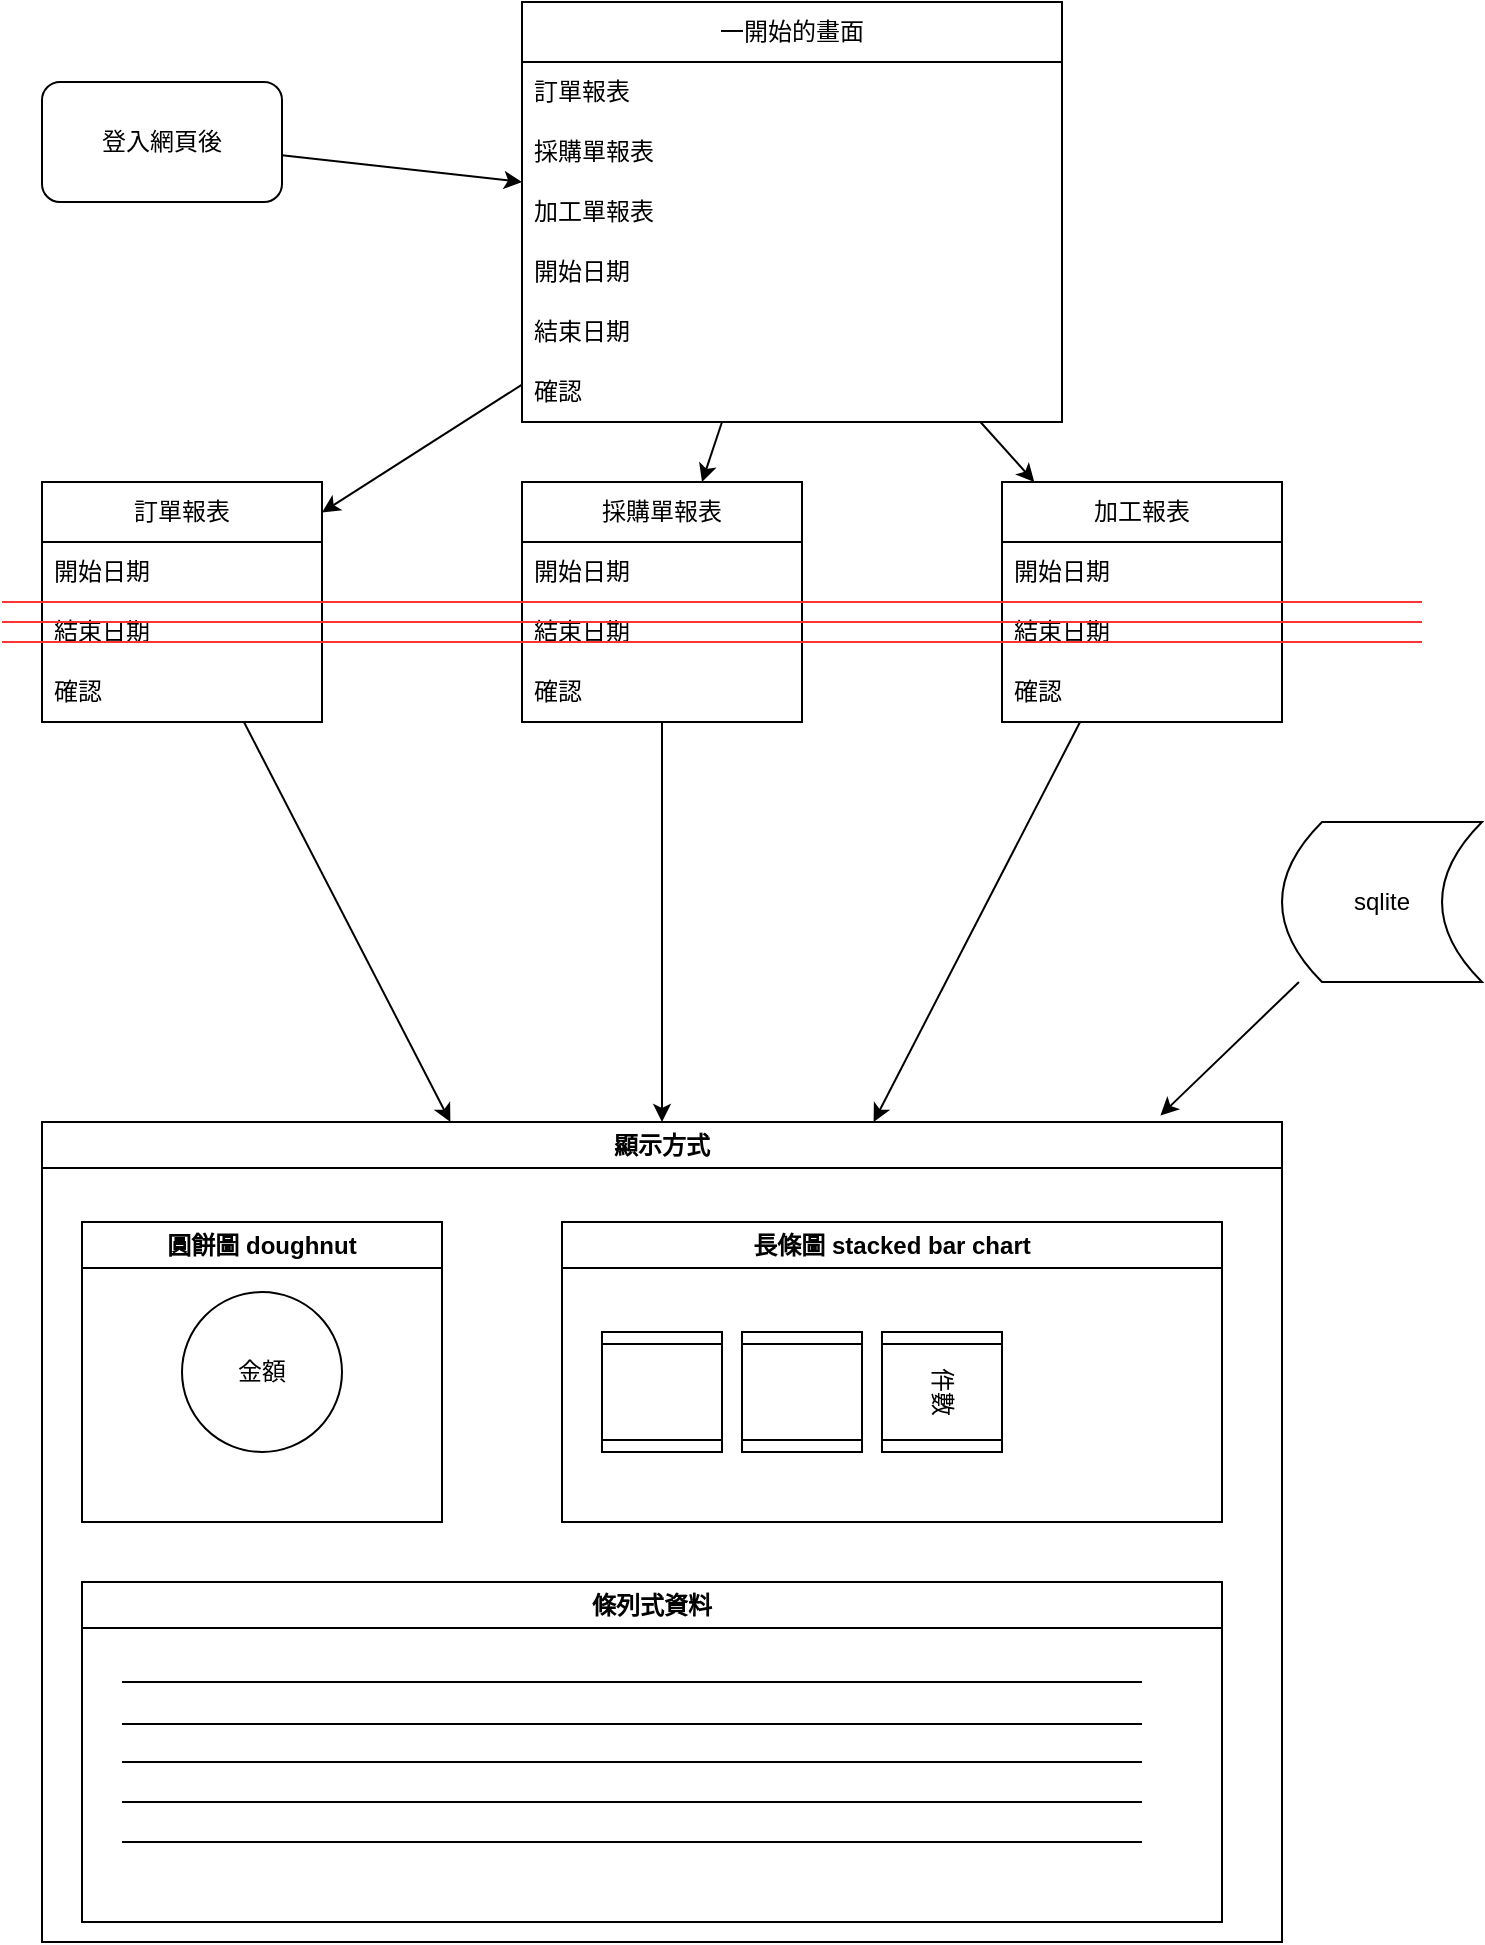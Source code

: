 <mxfile>
    <diagram id="M5Lc_JmntNfa22ZMiUt4" name="第1頁">
        <mxGraphModel dx="535" dy="305" grid="1" gridSize="10" guides="1" tooltips="1" connect="1" arrows="1" fold="1" page="1" pageScale="1" pageWidth="827" pageHeight="1169" math="0" shadow="0">
            <root>
                <mxCell id="0"/>
                <mxCell id="1" parent="0"/>
                <mxCell id="7" style="edgeStyle=none;html=1;" parent="1" source="2" target="3" edge="1">
                    <mxGeometry relative="1" as="geometry"/>
                </mxCell>
                <mxCell id="2" value="登入網頁後" style="rounded=1;whiteSpace=wrap;html=1;" parent="1" vertex="1">
                    <mxGeometry x="40" y="80" width="120" height="60" as="geometry"/>
                </mxCell>
                <mxCell id="20" style="edgeStyle=none;html=1;" parent="1" source="3" target="8" edge="1">
                    <mxGeometry relative="1" as="geometry"/>
                </mxCell>
                <mxCell id="21" style="edgeStyle=none;html=1;" parent="1" source="3" target="12" edge="1">
                    <mxGeometry relative="1" as="geometry"/>
                </mxCell>
                <mxCell id="22" style="edgeStyle=none;html=1;" parent="1" source="3" target="16" edge="1">
                    <mxGeometry relative="1" as="geometry"/>
                </mxCell>
                <mxCell id="3" value="一開始的畫面" style="swimlane;fontStyle=0;childLayout=stackLayout;horizontal=1;startSize=30;horizontalStack=0;resizeParent=1;resizeParentMax=0;resizeLast=0;collapsible=1;marginBottom=0;whiteSpace=wrap;html=1;" parent="1" vertex="1">
                    <mxGeometry x="280" y="40" width="270" height="210" as="geometry"/>
                </mxCell>
                <mxCell id="4" value="訂單報表" style="text;strokeColor=none;fillColor=none;align=left;verticalAlign=middle;spacingLeft=4;spacingRight=4;overflow=hidden;points=[[0,0.5],[1,0.5]];portConstraint=eastwest;rotatable=0;whiteSpace=wrap;html=1;" parent="3" vertex="1">
                    <mxGeometry y="30" width="270" height="30" as="geometry"/>
                </mxCell>
                <mxCell id="5" value="採購單報表" style="text;strokeColor=none;fillColor=none;align=left;verticalAlign=middle;spacingLeft=4;spacingRight=4;overflow=hidden;points=[[0,0.5],[1,0.5]];portConstraint=eastwest;rotatable=0;whiteSpace=wrap;html=1;" parent="3" vertex="1">
                    <mxGeometry y="60" width="270" height="30" as="geometry"/>
                </mxCell>
                <mxCell id="6" value="加工單報表" style="text;strokeColor=none;fillColor=none;align=left;verticalAlign=middle;spacingLeft=4;spacingRight=4;overflow=hidden;points=[[0,0.5],[1,0.5]];portConstraint=eastwest;rotatable=0;whiteSpace=wrap;html=1;" parent="3" vertex="1">
                    <mxGeometry y="90" width="270" height="30" as="geometry"/>
                </mxCell>
                <mxCell id="45" value="開始日期" style="text;strokeColor=none;fillColor=none;align=left;verticalAlign=middle;spacingLeft=4;spacingRight=4;overflow=hidden;points=[[0,0.5],[1,0.5]];portConstraint=eastwest;rotatable=0;whiteSpace=wrap;html=1;" parent="3" vertex="1">
                    <mxGeometry y="120" width="270" height="30" as="geometry"/>
                </mxCell>
                <mxCell id="46" value="結束日期" style="text;strokeColor=none;fillColor=none;align=left;verticalAlign=middle;spacingLeft=4;spacingRight=4;overflow=hidden;points=[[0,0.5],[1,0.5]];portConstraint=eastwest;rotatable=0;whiteSpace=wrap;html=1;" parent="3" vertex="1">
                    <mxGeometry y="150" width="270" height="30" as="geometry"/>
                </mxCell>
                <mxCell id="47" value="確認" style="text;strokeColor=none;fillColor=none;align=left;verticalAlign=middle;spacingLeft=4;spacingRight=4;overflow=hidden;points=[[0,0.5],[1,0.5]];portConstraint=eastwest;rotatable=0;whiteSpace=wrap;html=1;" parent="3" vertex="1">
                    <mxGeometry y="180" width="270" height="30" as="geometry"/>
                </mxCell>
                <mxCell id="32" style="edgeStyle=none;html=1;" parent="1" source="8" target="23" edge="1">
                    <mxGeometry relative="1" as="geometry"/>
                </mxCell>
                <mxCell id="8" value="訂單報表" style="swimlane;fontStyle=0;childLayout=stackLayout;horizontal=1;startSize=30;horizontalStack=0;resizeParent=1;resizeParentMax=0;resizeLast=0;collapsible=1;marginBottom=0;whiteSpace=wrap;html=1;" parent="1" vertex="1">
                    <mxGeometry x="40" y="280" width="140" height="120" as="geometry"/>
                </mxCell>
                <mxCell id="9" value="開始日期" style="text;strokeColor=none;fillColor=none;align=left;verticalAlign=middle;spacingLeft=4;spacingRight=4;overflow=hidden;points=[[0,0.5],[1,0.5]];portConstraint=eastwest;rotatable=0;whiteSpace=wrap;html=1;" parent="8" vertex="1">
                    <mxGeometry y="30" width="140" height="30" as="geometry"/>
                </mxCell>
                <mxCell id="10" value="結束日期" style="text;strokeColor=none;fillColor=none;align=left;verticalAlign=middle;spacingLeft=4;spacingRight=4;overflow=hidden;points=[[0,0.5],[1,0.5]];portConstraint=eastwest;rotatable=0;whiteSpace=wrap;html=1;" parent="8" vertex="1">
                    <mxGeometry y="60" width="140" height="30" as="geometry"/>
                </mxCell>
                <mxCell id="11" value="確認" style="text;strokeColor=none;fillColor=none;align=left;verticalAlign=middle;spacingLeft=4;spacingRight=4;overflow=hidden;points=[[0,0.5],[1,0.5]];portConstraint=eastwest;rotatable=0;whiteSpace=wrap;html=1;" parent="8" vertex="1">
                    <mxGeometry y="90" width="140" height="30" as="geometry"/>
                </mxCell>
                <mxCell id="33" style="edgeStyle=none;html=1;" parent="1" source="12" target="23" edge="1">
                    <mxGeometry relative="1" as="geometry"/>
                </mxCell>
                <mxCell id="12" value="採購單報表" style="swimlane;fontStyle=0;childLayout=stackLayout;horizontal=1;startSize=30;horizontalStack=0;resizeParent=1;resizeParentMax=0;resizeLast=0;collapsible=1;marginBottom=0;whiteSpace=wrap;html=1;" parent="1" vertex="1">
                    <mxGeometry x="280" y="280" width="140" height="120" as="geometry"/>
                </mxCell>
                <mxCell id="13" value="開始日期" style="text;strokeColor=none;fillColor=none;align=left;verticalAlign=middle;spacingLeft=4;spacingRight=4;overflow=hidden;points=[[0,0.5],[1,0.5]];portConstraint=eastwest;rotatable=0;whiteSpace=wrap;html=1;" parent="12" vertex="1">
                    <mxGeometry y="30" width="140" height="30" as="geometry"/>
                </mxCell>
                <mxCell id="14" value="結束日期" style="text;strokeColor=none;fillColor=none;align=left;verticalAlign=middle;spacingLeft=4;spacingRight=4;overflow=hidden;points=[[0,0.5],[1,0.5]];portConstraint=eastwest;rotatable=0;whiteSpace=wrap;html=1;" parent="12" vertex="1">
                    <mxGeometry y="60" width="140" height="30" as="geometry"/>
                </mxCell>
                <mxCell id="15" value="確認" style="text;strokeColor=none;fillColor=none;align=left;verticalAlign=middle;spacingLeft=4;spacingRight=4;overflow=hidden;points=[[0,0.5],[1,0.5]];portConstraint=eastwest;rotatable=0;whiteSpace=wrap;html=1;" parent="12" vertex="1">
                    <mxGeometry y="90" width="140" height="30" as="geometry"/>
                </mxCell>
                <mxCell id="34" style="edgeStyle=none;html=1;" parent="1" source="16" target="23" edge="1">
                    <mxGeometry relative="1" as="geometry"/>
                </mxCell>
                <mxCell id="16" value="加工報表" style="swimlane;fontStyle=0;childLayout=stackLayout;horizontal=1;startSize=30;horizontalStack=0;resizeParent=1;resizeParentMax=0;resizeLast=0;collapsible=1;marginBottom=0;whiteSpace=wrap;html=1;" parent="1" vertex="1">
                    <mxGeometry x="520" y="280" width="140" height="120" as="geometry"/>
                </mxCell>
                <mxCell id="17" value="開始日期" style="text;strokeColor=none;fillColor=none;align=left;verticalAlign=middle;spacingLeft=4;spacingRight=4;overflow=hidden;points=[[0,0.5],[1,0.5]];portConstraint=eastwest;rotatable=0;whiteSpace=wrap;html=1;" parent="16" vertex="1">
                    <mxGeometry y="30" width="140" height="30" as="geometry"/>
                </mxCell>
                <mxCell id="18" value="結束日期" style="text;strokeColor=none;fillColor=none;align=left;verticalAlign=middle;spacingLeft=4;spacingRight=4;overflow=hidden;points=[[0,0.5],[1,0.5]];portConstraint=eastwest;rotatable=0;whiteSpace=wrap;html=1;" parent="16" vertex="1">
                    <mxGeometry y="60" width="140" height="30" as="geometry"/>
                </mxCell>
                <mxCell id="19" value="確認" style="text;strokeColor=none;fillColor=none;align=left;verticalAlign=middle;spacingLeft=4;spacingRight=4;overflow=hidden;points=[[0,0.5],[1,0.5]];portConstraint=eastwest;rotatable=0;whiteSpace=wrap;html=1;" parent="16" vertex="1">
                    <mxGeometry y="90" width="140" height="30" as="geometry"/>
                </mxCell>
                <mxCell id="23" value="顯示方式" style="swimlane;whiteSpace=wrap;html=1;" parent="1" vertex="1">
                    <mxGeometry x="40" y="600" width="620" height="410" as="geometry"/>
                </mxCell>
                <mxCell id="24" value="圓餅圖 doughnut" style="swimlane;whiteSpace=wrap;html=1;" parent="23" vertex="1">
                    <mxGeometry x="20" y="50" width="180" height="150" as="geometry"/>
                </mxCell>
                <mxCell id="25" value="金額" style="ellipse;whiteSpace=wrap;html=1;aspect=fixed;" parent="24" vertex="1">
                    <mxGeometry x="50" y="35" width="80" height="80" as="geometry"/>
                </mxCell>
                <mxCell id="26" value="長條圖 stacked bar chart" style="swimlane;whiteSpace=wrap;html=1;" parent="23" vertex="1">
                    <mxGeometry x="260" y="50" width="330" height="150" as="geometry"/>
                </mxCell>
                <mxCell id="30" value="" style="shape=process;whiteSpace=wrap;html=1;backgroundOutline=1;rotation=90;" parent="26" vertex="1">
                    <mxGeometry x="20" y="55" width="60" height="60" as="geometry"/>
                </mxCell>
                <mxCell id="29" value="" style="shape=process;whiteSpace=wrap;html=1;backgroundOutline=1;rotation=90;" parent="26" vertex="1">
                    <mxGeometry x="90" y="55" width="60" height="60" as="geometry"/>
                </mxCell>
                <mxCell id="27" value="件數" style="shape=process;whiteSpace=wrap;html=1;backgroundOutline=1;rotation=90;" parent="26" vertex="1">
                    <mxGeometry x="160" y="55" width="60" height="60" as="geometry"/>
                </mxCell>
                <mxCell id="31" value="條列式資料" style="swimlane;whiteSpace=wrap;html=1;" parent="23" vertex="1">
                    <mxGeometry x="20" y="230" width="570" height="170" as="geometry"/>
                </mxCell>
                <mxCell id="38" value="" style="endArrow=none;html=1;" parent="31" edge="1">
                    <mxGeometry width="50" height="50" relative="1" as="geometry">
                        <mxPoint x="530" y="71" as="sourcePoint"/>
                        <mxPoint x="20" y="71" as="targetPoint"/>
                    </mxGeometry>
                </mxCell>
                <mxCell id="39" value="" style="endArrow=none;html=1;" parent="31" edge="1">
                    <mxGeometry width="50" height="50" relative="1" as="geometry">
                        <mxPoint x="530" y="90" as="sourcePoint"/>
                        <mxPoint x="20" y="90" as="targetPoint"/>
                    </mxGeometry>
                </mxCell>
                <mxCell id="40" value="" style="endArrow=none;html=1;" parent="31" edge="1">
                    <mxGeometry width="50" height="50" relative="1" as="geometry">
                        <mxPoint x="530" y="110" as="sourcePoint"/>
                        <mxPoint x="20" y="110" as="targetPoint"/>
                    </mxGeometry>
                </mxCell>
                <mxCell id="41" value="" style="endArrow=none;html=1;" parent="31" edge="1">
                    <mxGeometry width="50" height="50" relative="1" as="geometry">
                        <mxPoint x="530" y="130" as="sourcePoint"/>
                        <mxPoint x="20" y="130" as="targetPoint"/>
                    </mxGeometry>
                </mxCell>
                <mxCell id="36" style="edgeStyle=none;html=1;entryX=0.902;entryY=-0.008;entryDx=0;entryDy=0;entryPerimeter=0;" parent="1" source="35" target="23" edge="1">
                    <mxGeometry relative="1" as="geometry">
                        <mxPoint x="580" y="550" as="targetPoint"/>
                    </mxGeometry>
                </mxCell>
                <mxCell id="35" value="sqlite" style="shape=dataStorage;whiteSpace=wrap;html=1;fixedSize=1;" parent="1" vertex="1">
                    <mxGeometry x="660" y="450" width="100" height="80" as="geometry"/>
                </mxCell>
                <mxCell id="37" value="" style="endArrow=none;html=1;" parent="1" edge="1">
                    <mxGeometry width="50" height="50" relative="1" as="geometry">
                        <mxPoint x="590" y="880" as="sourcePoint"/>
                        <mxPoint x="80" y="880" as="targetPoint"/>
                    </mxGeometry>
                </mxCell>
                <mxCell id="42" value="" style="endArrow=none;html=1;strokeColor=#FF3333;" parent="1" edge="1">
                    <mxGeometry width="50" height="50" relative="1" as="geometry">
                        <mxPoint x="20" y="340" as="sourcePoint"/>
                        <mxPoint x="730" y="340" as="targetPoint"/>
                    </mxGeometry>
                </mxCell>
                <mxCell id="43" value="" style="endArrow=none;html=1;strokeColor=#FF3333;" parent="1" edge="1">
                    <mxGeometry width="50" height="50" relative="1" as="geometry">
                        <mxPoint x="20" y="350" as="sourcePoint"/>
                        <mxPoint x="730" y="350" as="targetPoint"/>
                    </mxGeometry>
                </mxCell>
                <mxCell id="44" value="" style="endArrow=none;html=1;strokeColor=#FF3333;" parent="1" edge="1">
                    <mxGeometry width="50" height="50" relative="1" as="geometry">
                        <mxPoint x="20" y="360" as="sourcePoint"/>
                        <mxPoint x="730" y="360" as="targetPoint"/>
                    </mxGeometry>
                </mxCell>
            </root>
        </mxGraphModel>
    </diagram>
</mxfile>